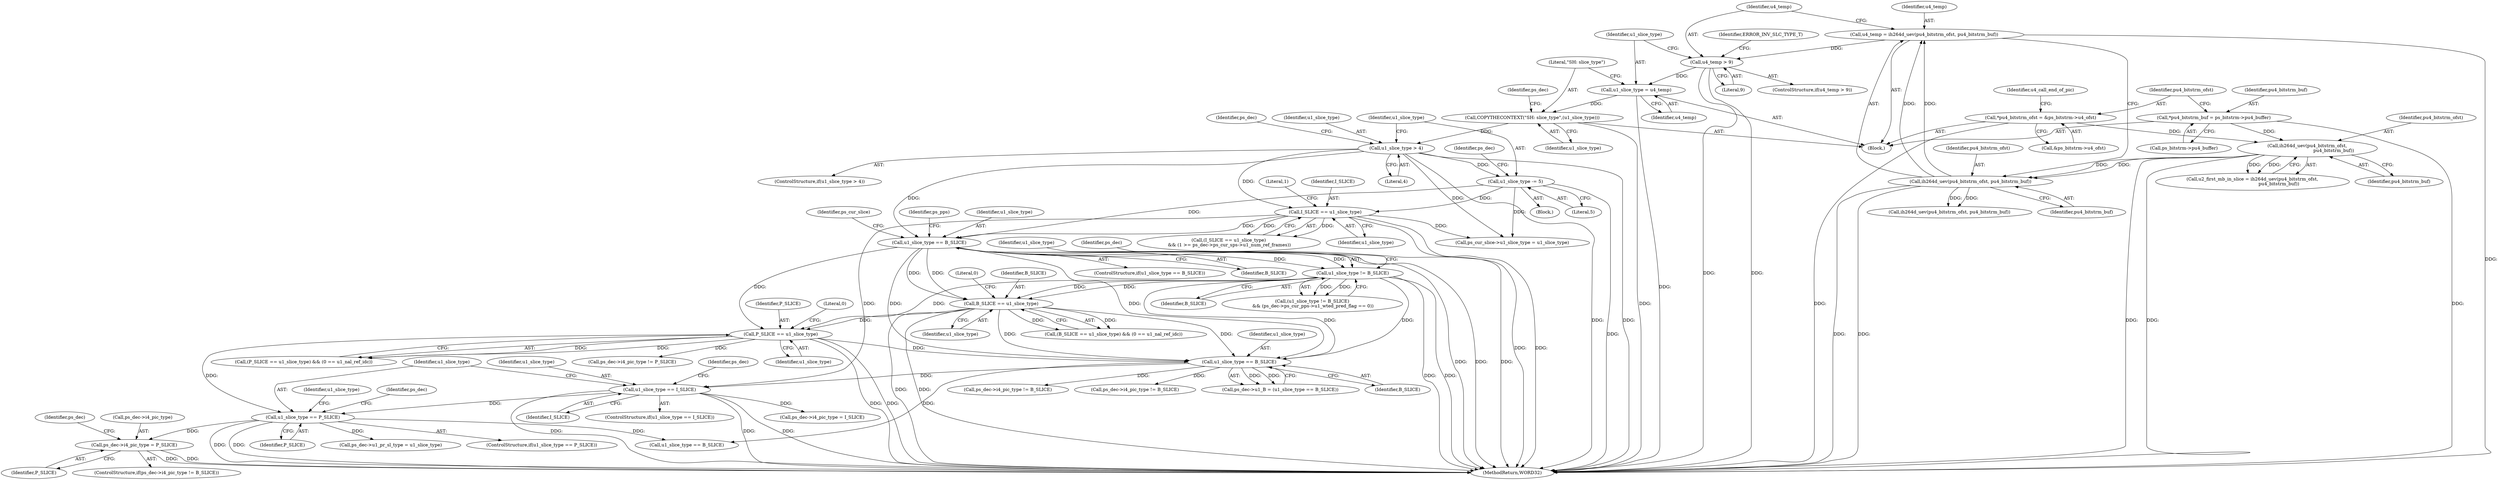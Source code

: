 digraph "0_Android_e629194c62a9a129ce378e08cb1059a8a53f1795_1@pointer" {
"1002452" [label="(Call,ps_dec->i4_pic_type = P_SLICE)"];
"1002425" [label="(Call,u1_slice_type == P_SLICE)"];
"1002390" [label="(Call,u1_slice_type == I_SLICE)"];
"1002252" [label="(Call,u1_slice_type == B_SLICE)"];
"1001794" [label="(Call,B_SLICE == u1_slice_type)"];
"1001495" [label="(Call,u1_slice_type == B_SLICE)"];
"1000308" [label="(Call,u1_slice_type -= 5)"];
"1000304" [label="(Call,u1_slice_type > 4)"];
"1000295" [label="(Call,COPYTHECONTEXT(\"SH: slice_type\",(u1_slice_type)))"];
"1000292" [label="(Call,u1_slice_type = u4_temp)"];
"1000287" [label="(Call,u4_temp > 9)"];
"1000281" [label="(Call,u4_temp = ih264d_uev(pu4_bitstrm_ofst, pu4_bitstrm_buf))"];
"1000283" [label="(Call,ih264d_uev(pu4_bitstrm_ofst, pu4_bitstrm_buf))"];
"1000237" [label="(Call,ih264d_uev(pu4_bitstrm_ofst,\n                                     pu4_bitstrm_buf))"];
"1000209" [label="(Call,*pu4_bitstrm_ofst = &ps_bitstrm->u4_ofst)"];
"1000203" [label="(Call,*pu4_bitstrm_buf = ps_bitstrm->pu4_buffer)"];
"1000353" [label="(Call,I_SLICE == u1_slice_type)"];
"1001718" [label="(Call,u1_slice_type != B_SLICE)"];
"1001809" [label="(Call,P_SLICE == u1_slice_type)"];
"1001718" [label="(Call,u1_slice_type != B_SLICE)"];
"1000424" [label="(Call,ih264d_uev(pu4_bitstrm_ofst, pu4_bitstrm_buf))"];
"1002426" [label="(Identifier,u1_slice_type)"];
"1001495" [label="(Call,u1_slice_type == B_SLICE)"];
"1001724" [label="(Identifier,ps_dec)"];
"1000296" [label="(Literal,\"SH: slice_type\")"];
"1001719" [label="(Identifier,u1_slice_type)"];
"1002252" [label="(Call,u1_slice_type == B_SLICE)"];
"1000307" [label="(Block,)"];
"1000313" [label="(Identifier,ps_dec)"];
"1002456" [label="(Identifier,P_SLICE)"];
"1002447" [label="(Call,ps_dec->i4_pic_type != B_SLICE)"];
"1000300" [label="(Identifier,ps_dec)"];
"1001798" [label="(Literal,0)"];
"1000209" [label="(Call,*pu4_bitstrm_ofst = &ps_bitstrm->u4_ofst)"];
"1002570" [label="(MethodReturn,WORD32)"];
"1001445" [label="(Call,ps_cur_slice->u1_slice_type = u1_slice_type)"];
"1000295" [label="(Call,COPYTHECONTEXT(\"SH: slice_type\",(u1_slice_type)))"];
"1000226" [label="(Identifier,u4_call_end_of_pic)"];
"1001793" [label="(Call,(B_SLICE == u1_slice_type) && (0 == u1_nal_ref_idc))"];
"1000282" [label="(Identifier,u4_temp)"];
"1002418" [label="(Call,ps_dec->i4_pic_type = I_SLICE)"];
"1000291" [label="(Identifier,ERROR_INV_SLC_TYPE_T)"];
"1000285" [label="(Identifier,pu4_bitstrm_buf)"];
"1000238" [label="(Identifier,pu4_bitstrm_ofst)"];
"1000203" [label="(Call,*pu4_bitstrm_buf = ps_bitstrm->pu4_buffer)"];
"1002397" [label="(Identifier,ps_dec)"];
"1002408" [label="(Call,ps_dec->i4_pic_type != B_SLICE)"];
"1000322" [label="(Identifier,ps_dec)"];
"1002248" [label="(Call,ps_dec->u1_B = (u1_slice_type == B_SLICE))"];
"1002391" [label="(Identifier,u1_slice_type)"];
"1001547" [label="(Identifier,ps_pps)"];
"1000355" [label="(Identifier,u1_slice_type)"];
"1002424" [label="(ControlStructure,if(u1_slice_type == P_SLICE))"];
"1000286" [label="(ControlStructure,if(u4_temp > 9))"];
"1001808" [label="(Call,(P_SLICE == u1_slice_type) && (0 == u1_nal_ref_idc))"];
"1002392" [label="(Identifier,I_SLICE)"];
"1000166" [label="(Block,)"];
"1000293" [label="(Identifier,u1_slice_type)"];
"1000310" [label="(Literal,5)"];
"1002413" [label="(Call,ps_dec->i4_pic_type != P_SLICE)"];
"1000306" [label="(Literal,4)"];
"1001796" [label="(Identifier,u1_slice_type)"];
"1000353" [label="(Call,I_SLICE == u1_slice_type)"];
"1000237" [label="(Call,ih264d_uev(pu4_bitstrm_ofst,\n                                     pu4_bitstrm_buf))"];
"1002453" [label="(Call,ps_dec->i4_pic_type)"];
"1002459" [label="(Call,u1_slice_type == B_SLICE)"];
"1002254" [label="(Identifier,B_SLICE)"];
"1001794" [label="(Call,B_SLICE == u1_slice_type)"];
"1001813" [label="(Literal,0)"];
"1001720" [label="(Identifier,B_SLICE)"];
"1000283" [label="(Call,ih264d_uev(pu4_bitstrm_ofst, pu4_bitstrm_buf))"];
"1002390" [label="(Call,u1_slice_type == I_SLICE)"];
"1000204" [label="(Identifier,pu4_bitstrm_buf)"];
"1002389" [label="(ControlStructure,if(u1_slice_type == I_SLICE))"];
"1000210" [label="(Identifier,pu4_bitstrm_ofst)"];
"1000352" [label="(Call,(I_SLICE == u1_slice_type)\n && (1 >= ps_dec->ps_cur_sps->u1_num_ref_frames))"];
"1000289" [label="(Literal,9)"];
"1000357" [label="(Literal,1)"];
"1000294" [label="(Identifier,u4_temp)"];
"1002253" [label="(Identifier,u1_slice_type)"];
"1000235" [label="(Call,u2_first_mb_in_slice = ih264d_uev(pu4_bitstrm_ofst,\n                                     pu4_bitstrm_buf))"];
"1002460" [label="(Identifier,u1_slice_type)"];
"1000297" [label="(Identifier,u1_slice_type)"];
"1002452" [label="(Call,ps_dec->i4_pic_type = P_SLICE)"];
"1001496" [label="(Identifier,u1_slice_type)"];
"1000292" [label="(Call,u1_slice_type = u4_temp)"];
"1000287" [label="(Call,u4_temp > 9)"];
"1000205" [label="(Call,ps_bitstrm->pu4_buffer)"];
"1001810" [label="(Identifier,P_SLICE)"];
"1000284" [label="(Identifier,pu4_bitstrm_ofst)"];
"1002425" [label="(Call,u1_slice_type == P_SLICE)"];
"1000354" [label="(Identifier,I_SLICE)"];
"1002427" [label="(Identifier,P_SLICE)"];
"1001717" [label="(Call,(u1_slice_type != B_SLICE)\n && (ps_dec->ps_cur_pps->u1_wted_pred_flag == 0))"];
"1002432" [label="(Identifier,ps_dec)"];
"1001494" [label="(ControlStructure,if(u1_slice_type == B_SLICE))"];
"1001501" [label="(Identifier,ps_cur_slice)"];
"1002446" [label="(ControlStructure,if(ps_dec->i4_pic_type != B_SLICE))"];
"1001795" [label="(Identifier,B_SLICE)"];
"1000305" [label="(Identifier,u1_slice_type)"];
"1001497" [label="(Identifier,B_SLICE)"];
"1000288" [label="(Identifier,u4_temp)"];
"1002490" [label="(Identifier,ps_dec)"];
"1000304" [label="(Call,u1_slice_type > 4)"];
"1001809" [label="(Call,P_SLICE == u1_slice_type)"];
"1000303" [label="(ControlStructure,if(u1_slice_type > 4))"];
"1000281" [label="(Call,u4_temp = ih264d_uev(pu4_bitstrm_ofst, pu4_bitstrm_buf))"];
"1000309" [label="(Identifier,u1_slice_type)"];
"1002441" [label="(Call,ps_dec->u1_pr_sl_type = u1_slice_type)"];
"1000239" [label="(Identifier,pu4_bitstrm_buf)"];
"1001811" [label="(Identifier,u1_slice_type)"];
"1000211" [label="(Call,&ps_bitstrm->u4_ofst)"];
"1000308" [label="(Call,u1_slice_type -= 5)"];
"1002452" -> "1002446"  [label="AST: "];
"1002452" -> "1002456"  [label="CFG: "];
"1002453" -> "1002452"  [label="AST: "];
"1002456" -> "1002452"  [label="AST: "];
"1002490" -> "1002452"  [label="CFG: "];
"1002452" -> "1002570"  [label="DDG: "];
"1002452" -> "1002570"  [label="DDG: "];
"1002425" -> "1002452"  [label="DDG: "];
"1002425" -> "1002424"  [label="AST: "];
"1002425" -> "1002427"  [label="CFG: "];
"1002426" -> "1002425"  [label="AST: "];
"1002427" -> "1002425"  [label="AST: "];
"1002432" -> "1002425"  [label="CFG: "];
"1002460" -> "1002425"  [label="CFG: "];
"1002425" -> "1002570"  [label="DDG: "];
"1002425" -> "1002570"  [label="DDG: "];
"1002390" -> "1002425"  [label="DDG: "];
"1001809" -> "1002425"  [label="DDG: "];
"1002425" -> "1002441"  [label="DDG: "];
"1002425" -> "1002459"  [label="DDG: "];
"1002390" -> "1002389"  [label="AST: "];
"1002390" -> "1002392"  [label="CFG: "];
"1002391" -> "1002390"  [label="AST: "];
"1002392" -> "1002390"  [label="AST: "];
"1002397" -> "1002390"  [label="CFG: "];
"1002426" -> "1002390"  [label="CFG: "];
"1002390" -> "1002570"  [label="DDG: "];
"1002390" -> "1002570"  [label="DDG: "];
"1002390" -> "1002570"  [label="DDG: "];
"1002252" -> "1002390"  [label="DDG: "];
"1000353" -> "1002390"  [label="DDG: "];
"1002390" -> "1002418"  [label="DDG: "];
"1002252" -> "1002248"  [label="AST: "];
"1002252" -> "1002254"  [label="CFG: "];
"1002253" -> "1002252"  [label="AST: "];
"1002254" -> "1002252"  [label="AST: "];
"1002248" -> "1002252"  [label="CFG: "];
"1002252" -> "1002248"  [label="DDG: "];
"1002252" -> "1002248"  [label="DDG: "];
"1001794" -> "1002252"  [label="DDG: "];
"1001794" -> "1002252"  [label="DDG: "];
"1001718" -> "1002252"  [label="DDG: "];
"1001718" -> "1002252"  [label="DDG: "];
"1001495" -> "1002252"  [label="DDG: "];
"1001495" -> "1002252"  [label="DDG: "];
"1001809" -> "1002252"  [label="DDG: "];
"1002252" -> "1002408"  [label="DDG: "];
"1002252" -> "1002447"  [label="DDG: "];
"1002252" -> "1002459"  [label="DDG: "];
"1001794" -> "1001793"  [label="AST: "];
"1001794" -> "1001796"  [label="CFG: "];
"1001795" -> "1001794"  [label="AST: "];
"1001796" -> "1001794"  [label="AST: "];
"1001798" -> "1001794"  [label="CFG: "];
"1001793" -> "1001794"  [label="CFG: "];
"1001794" -> "1002570"  [label="DDG: "];
"1001794" -> "1002570"  [label="DDG: "];
"1001794" -> "1001793"  [label="DDG: "];
"1001794" -> "1001793"  [label="DDG: "];
"1001495" -> "1001794"  [label="DDG: "];
"1001495" -> "1001794"  [label="DDG: "];
"1001718" -> "1001794"  [label="DDG: "];
"1001718" -> "1001794"  [label="DDG: "];
"1001794" -> "1001809"  [label="DDG: "];
"1001495" -> "1001494"  [label="AST: "];
"1001495" -> "1001497"  [label="CFG: "];
"1001496" -> "1001495"  [label="AST: "];
"1001497" -> "1001495"  [label="AST: "];
"1001501" -> "1001495"  [label="CFG: "];
"1001547" -> "1001495"  [label="CFG: "];
"1001495" -> "1002570"  [label="DDG: "];
"1001495" -> "1002570"  [label="DDG: "];
"1001495" -> "1002570"  [label="DDG: "];
"1000308" -> "1001495"  [label="DDG: "];
"1000304" -> "1001495"  [label="DDG: "];
"1000353" -> "1001495"  [label="DDG: "];
"1001495" -> "1001718"  [label="DDG: "];
"1001495" -> "1001718"  [label="DDG: "];
"1001495" -> "1001809"  [label="DDG: "];
"1000308" -> "1000307"  [label="AST: "];
"1000308" -> "1000310"  [label="CFG: "];
"1000309" -> "1000308"  [label="AST: "];
"1000310" -> "1000308"  [label="AST: "];
"1000313" -> "1000308"  [label="CFG: "];
"1000308" -> "1002570"  [label="DDG: "];
"1000304" -> "1000308"  [label="DDG: "];
"1000308" -> "1000353"  [label="DDG: "];
"1000308" -> "1001445"  [label="DDG: "];
"1000304" -> "1000303"  [label="AST: "];
"1000304" -> "1000306"  [label="CFG: "];
"1000305" -> "1000304"  [label="AST: "];
"1000306" -> "1000304"  [label="AST: "];
"1000309" -> "1000304"  [label="CFG: "];
"1000322" -> "1000304"  [label="CFG: "];
"1000304" -> "1002570"  [label="DDG: "];
"1000304" -> "1002570"  [label="DDG: "];
"1000295" -> "1000304"  [label="DDG: "];
"1000304" -> "1000353"  [label="DDG: "];
"1000304" -> "1001445"  [label="DDG: "];
"1000295" -> "1000166"  [label="AST: "];
"1000295" -> "1000297"  [label="CFG: "];
"1000296" -> "1000295"  [label="AST: "];
"1000297" -> "1000295"  [label="AST: "];
"1000300" -> "1000295"  [label="CFG: "];
"1000295" -> "1002570"  [label="DDG: "];
"1000292" -> "1000295"  [label="DDG: "];
"1000292" -> "1000166"  [label="AST: "];
"1000292" -> "1000294"  [label="CFG: "];
"1000293" -> "1000292"  [label="AST: "];
"1000294" -> "1000292"  [label="AST: "];
"1000296" -> "1000292"  [label="CFG: "];
"1000292" -> "1002570"  [label="DDG: "];
"1000287" -> "1000292"  [label="DDG: "];
"1000287" -> "1000286"  [label="AST: "];
"1000287" -> "1000289"  [label="CFG: "];
"1000288" -> "1000287"  [label="AST: "];
"1000289" -> "1000287"  [label="AST: "];
"1000291" -> "1000287"  [label="CFG: "];
"1000293" -> "1000287"  [label="CFG: "];
"1000287" -> "1002570"  [label="DDG: "];
"1000287" -> "1002570"  [label="DDG: "];
"1000281" -> "1000287"  [label="DDG: "];
"1000281" -> "1000166"  [label="AST: "];
"1000281" -> "1000283"  [label="CFG: "];
"1000282" -> "1000281"  [label="AST: "];
"1000283" -> "1000281"  [label="AST: "];
"1000288" -> "1000281"  [label="CFG: "];
"1000281" -> "1002570"  [label="DDG: "];
"1000283" -> "1000281"  [label="DDG: "];
"1000283" -> "1000281"  [label="DDG: "];
"1000283" -> "1000285"  [label="CFG: "];
"1000284" -> "1000283"  [label="AST: "];
"1000285" -> "1000283"  [label="AST: "];
"1000283" -> "1002570"  [label="DDG: "];
"1000283" -> "1002570"  [label="DDG: "];
"1000237" -> "1000283"  [label="DDG: "];
"1000237" -> "1000283"  [label="DDG: "];
"1000283" -> "1000424"  [label="DDG: "];
"1000283" -> "1000424"  [label="DDG: "];
"1000237" -> "1000235"  [label="AST: "];
"1000237" -> "1000239"  [label="CFG: "];
"1000238" -> "1000237"  [label="AST: "];
"1000239" -> "1000237"  [label="AST: "];
"1000235" -> "1000237"  [label="CFG: "];
"1000237" -> "1002570"  [label="DDG: "];
"1000237" -> "1002570"  [label="DDG: "];
"1000237" -> "1000235"  [label="DDG: "];
"1000237" -> "1000235"  [label="DDG: "];
"1000209" -> "1000237"  [label="DDG: "];
"1000203" -> "1000237"  [label="DDG: "];
"1000209" -> "1000166"  [label="AST: "];
"1000209" -> "1000211"  [label="CFG: "];
"1000210" -> "1000209"  [label="AST: "];
"1000211" -> "1000209"  [label="AST: "];
"1000226" -> "1000209"  [label="CFG: "];
"1000209" -> "1002570"  [label="DDG: "];
"1000203" -> "1000166"  [label="AST: "];
"1000203" -> "1000205"  [label="CFG: "];
"1000204" -> "1000203"  [label="AST: "];
"1000205" -> "1000203"  [label="AST: "];
"1000210" -> "1000203"  [label="CFG: "];
"1000203" -> "1002570"  [label="DDG: "];
"1000353" -> "1000352"  [label="AST: "];
"1000353" -> "1000355"  [label="CFG: "];
"1000354" -> "1000353"  [label="AST: "];
"1000355" -> "1000353"  [label="AST: "];
"1000357" -> "1000353"  [label="CFG: "];
"1000352" -> "1000353"  [label="CFG: "];
"1000353" -> "1002570"  [label="DDG: "];
"1000353" -> "1002570"  [label="DDG: "];
"1000353" -> "1000352"  [label="DDG: "];
"1000353" -> "1000352"  [label="DDG: "];
"1000353" -> "1001445"  [label="DDG: "];
"1001718" -> "1001717"  [label="AST: "];
"1001718" -> "1001720"  [label="CFG: "];
"1001719" -> "1001718"  [label="AST: "];
"1001720" -> "1001718"  [label="AST: "];
"1001724" -> "1001718"  [label="CFG: "];
"1001717" -> "1001718"  [label="CFG: "];
"1001718" -> "1002570"  [label="DDG: "];
"1001718" -> "1002570"  [label="DDG: "];
"1001718" -> "1001717"  [label="DDG: "];
"1001718" -> "1001717"  [label="DDG: "];
"1001718" -> "1001809"  [label="DDG: "];
"1001809" -> "1001808"  [label="AST: "];
"1001809" -> "1001811"  [label="CFG: "];
"1001810" -> "1001809"  [label="AST: "];
"1001811" -> "1001809"  [label="AST: "];
"1001813" -> "1001809"  [label="CFG: "];
"1001808" -> "1001809"  [label="CFG: "];
"1001809" -> "1002570"  [label="DDG: "];
"1001809" -> "1002570"  [label="DDG: "];
"1001809" -> "1001808"  [label="DDG: "];
"1001809" -> "1001808"  [label="DDG: "];
"1001809" -> "1002413"  [label="DDG: "];
}
